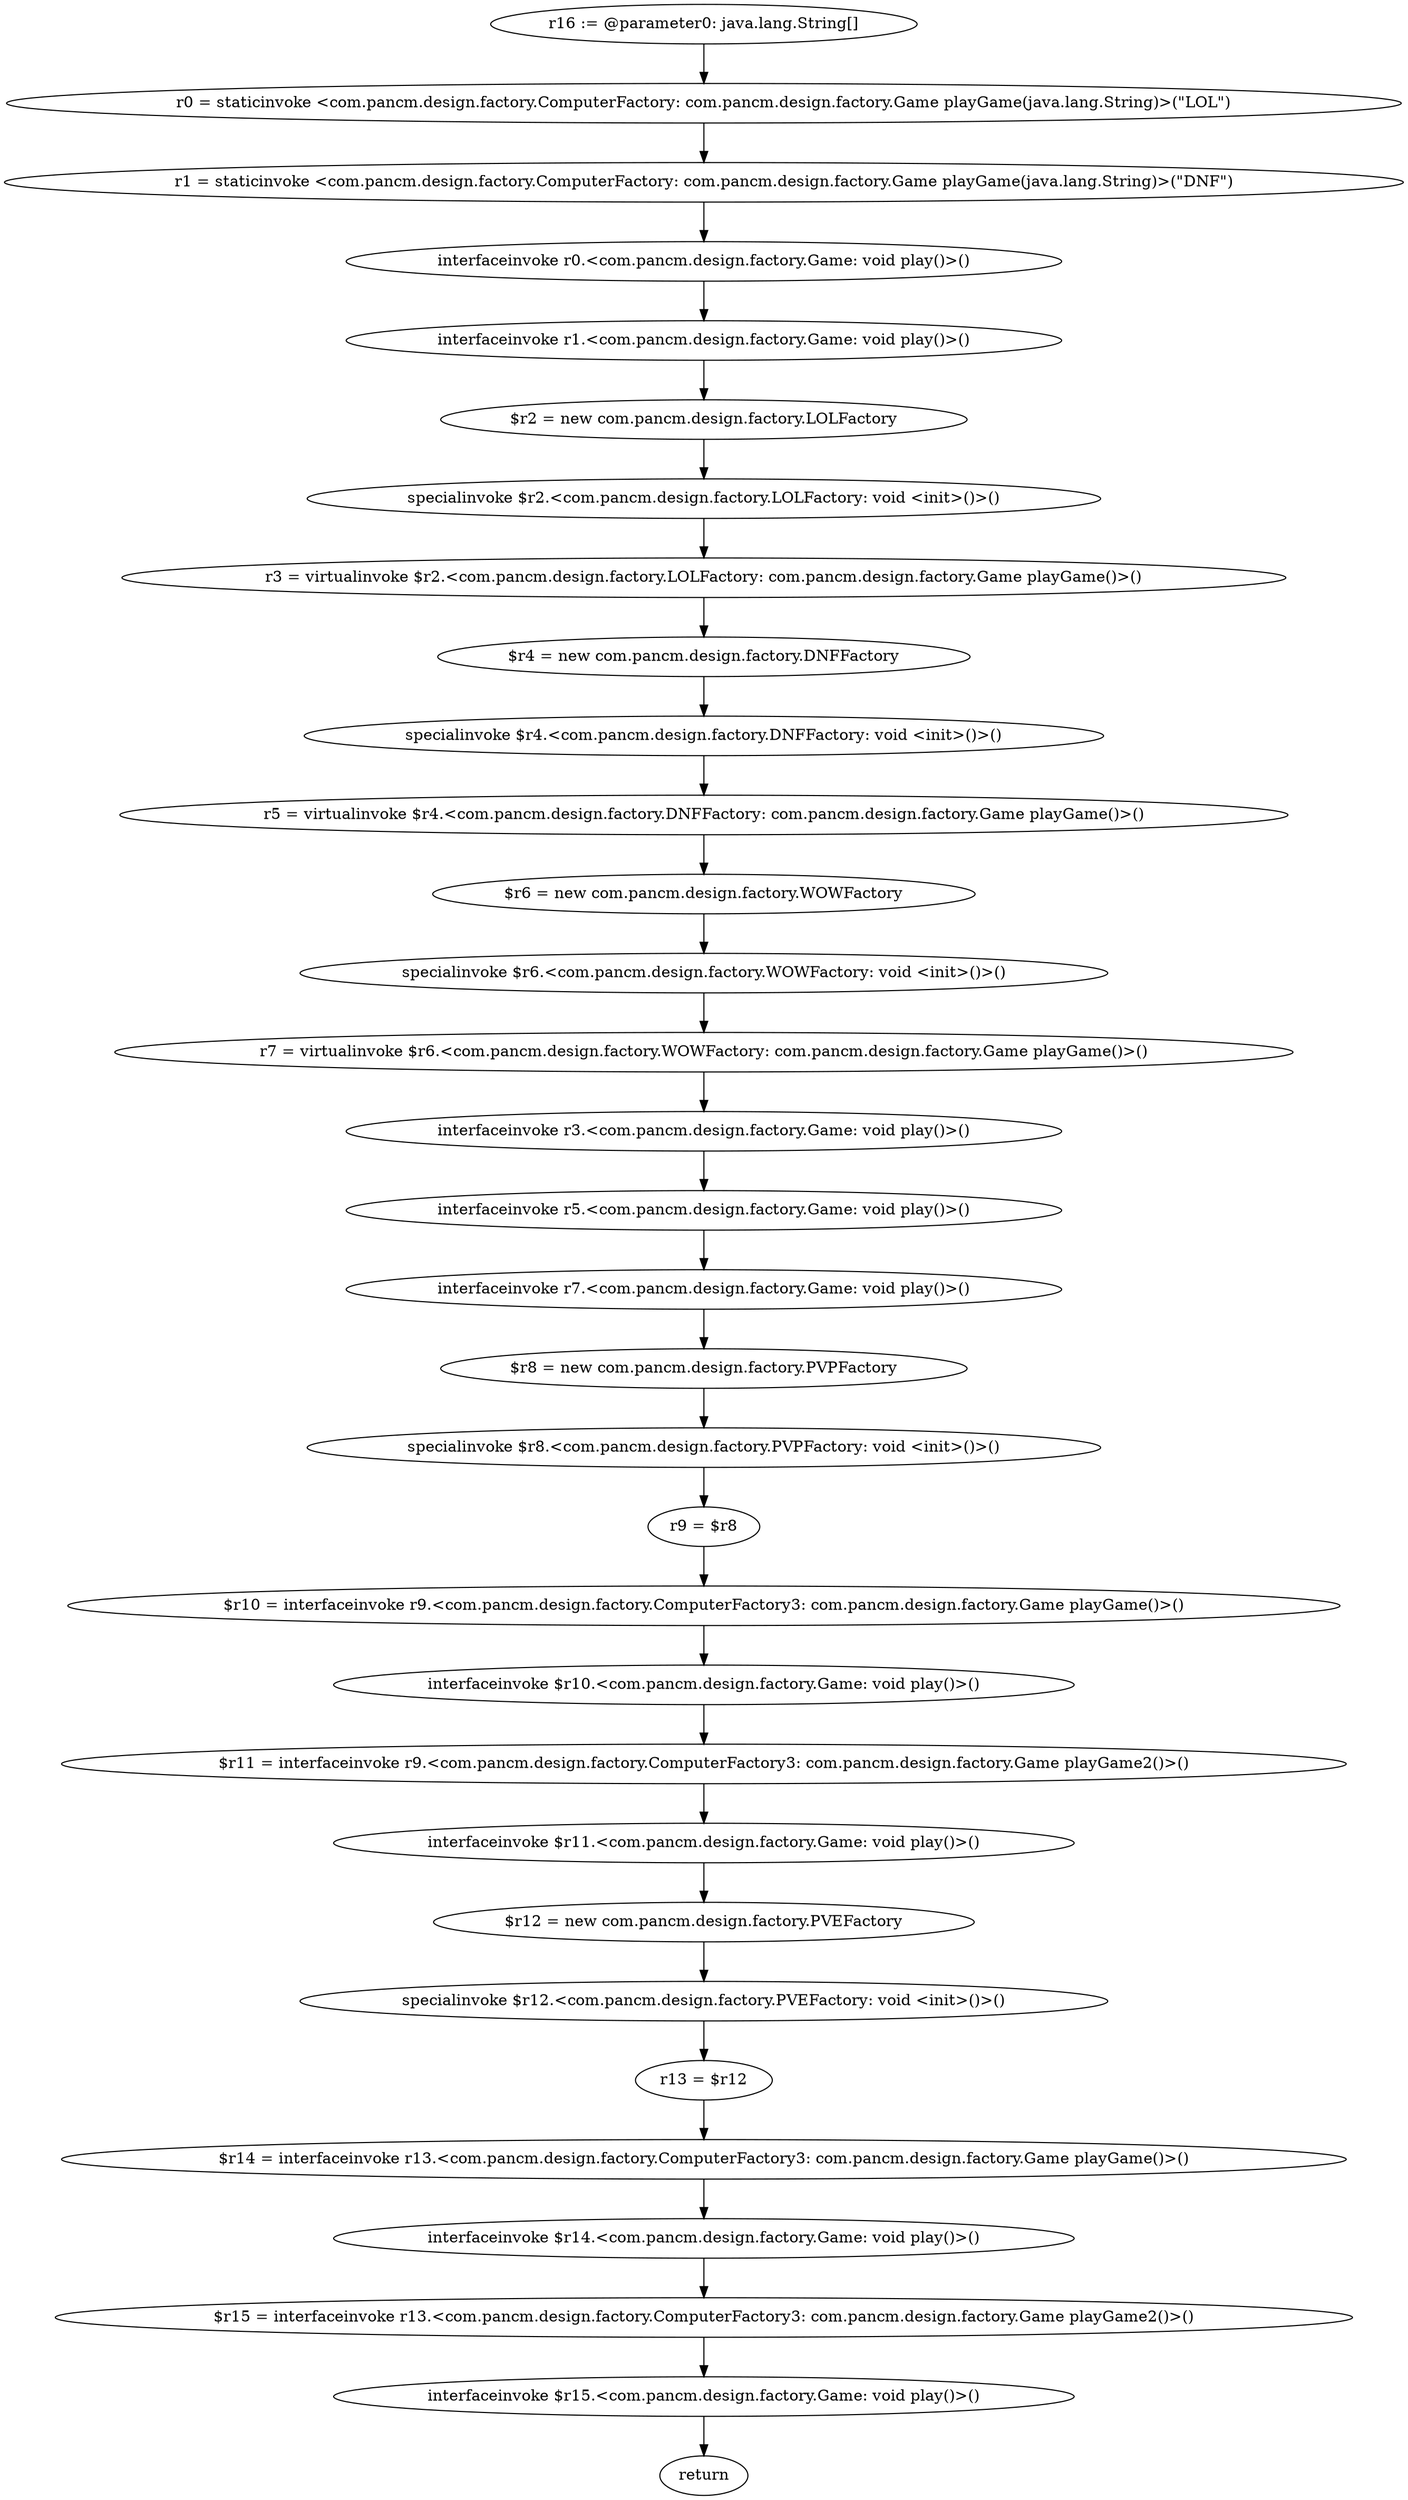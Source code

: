 digraph "unitGraph" {
    "r16 := @parameter0: java.lang.String[]"
    "r0 = staticinvoke <com.pancm.design.factory.ComputerFactory: com.pancm.design.factory.Game playGame(java.lang.String)>(\"LOL\")"
    "r1 = staticinvoke <com.pancm.design.factory.ComputerFactory: com.pancm.design.factory.Game playGame(java.lang.String)>(\"DNF\")"
    "interfaceinvoke r0.<com.pancm.design.factory.Game: void play()>()"
    "interfaceinvoke r1.<com.pancm.design.factory.Game: void play()>()"
    "$r2 = new com.pancm.design.factory.LOLFactory"
    "specialinvoke $r2.<com.pancm.design.factory.LOLFactory: void <init>()>()"
    "r3 = virtualinvoke $r2.<com.pancm.design.factory.LOLFactory: com.pancm.design.factory.Game playGame()>()"
    "$r4 = new com.pancm.design.factory.DNFFactory"
    "specialinvoke $r4.<com.pancm.design.factory.DNFFactory: void <init>()>()"
    "r5 = virtualinvoke $r4.<com.pancm.design.factory.DNFFactory: com.pancm.design.factory.Game playGame()>()"
    "$r6 = new com.pancm.design.factory.WOWFactory"
    "specialinvoke $r6.<com.pancm.design.factory.WOWFactory: void <init>()>()"
    "r7 = virtualinvoke $r6.<com.pancm.design.factory.WOWFactory: com.pancm.design.factory.Game playGame()>()"
    "interfaceinvoke r3.<com.pancm.design.factory.Game: void play()>()"
    "interfaceinvoke r5.<com.pancm.design.factory.Game: void play()>()"
    "interfaceinvoke r7.<com.pancm.design.factory.Game: void play()>()"
    "$r8 = new com.pancm.design.factory.PVPFactory"
    "specialinvoke $r8.<com.pancm.design.factory.PVPFactory: void <init>()>()"
    "r9 = $r8"
    "$r10 = interfaceinvoke r9.<com.pancm.design.factory.ComputerFactory3: com.pancm.design.factory.Game playGame()>()"
    "interfaceinvoke $r10.<com.pancm.design.factory.Game: void play()>()"
    "$r11 = interfaceinvoke r9.<com.pancm.design.factory.ComputerFactory3: com.pancm.design.factory.Game playGame2()>()"
    "interfaceinvoke $r11.<com.pancm.design.factory.Game: void play()>()"
    "$r12 = new com.pancm.design.factory.PVEFactory"
    "specialinvoke $r12.<com.pancm.design.factory.PVEFactory: void <init>()>()"
    "r13 = $r12"
    "$r14 = interfaceinvoke r13.<com.pancm.design.factory.ComputerFactory3: com.pancm.design.factory.Game playGame()>()"
    "interfaceinvoke $r14.<com.pancm.design.factory.Game: void play()>()"
    "$r15 = interfaceinvoke r13.<com.pancm.design.factory.ComputerFactory3: com.pancm.design.factory.Game playGame2()>()"
    "interfaceinvoke $r15.<com.pancm.design.factory.Game: void play()>()"
    "return"
    "r16 := @parameter0: java.lang.String[]"->"r0 = staticinvoke <com.pancm.design.factory.ComputerFactory: com.pancm.design.factory.Game playGame(java.lang.String)>(\"LOL\")";
    "r0 = staticinvoke <com.pancm.design.factory.ComputerFactory: com.pancm.design.factory.Game playGame(java.lang.String)>(\"LOL\")"->"r1 = staticinvoke <com.pancm.design.factory.ComputerFactory: com.pancm.design.factory.Game playGame(java.lang.String)>(\"DNF\")";
    "r1 = staticinvoke <com.pancm.design.factory.ComputerFactory: com.pancm.design.factory.Game playGame(java.lang.String)>(\"DNF\")"->"interfaceinvoke r0.<com.pancm.design.factory.Game: void play()>()";
    "interfaceinvoke r0.<com.pancm.design.factory.Game: void play()>()"->"interfaceinvoke r1.<com.pancm.design.factory.Game: void play()>()";
    "interfaceinvoke r1.<com.pancm.design.factory.Game: void play()>()"->"$r2 = new com.pancm.design.factory.LOLFactory";
    "$r2 = new com.pancm.design.factory.LOLFactory"->"specialinvoke $r2.<com.pancm.design.factory.LOLFactory: void <init>()>()";
    "specialinvoke $r2.<com.pancm.design.factory.LOLFactory: void <init>()>()"->"r3 = virtualinvoke $r2.<com.pancm.design.factory.LOLFactory: com.pancm.design.factory.Game playGame()>()";
    "r3 = virtualinvoke $r2.<com.pancm.design.factory.LOLFactory: com.pancm.design.factory.Game playGame()>()"->"$r4 = new com.pancm.design.factory.DNFFactory";
    "$r4 = new com.pancm.design.factory.DNFFactory"->"specialinvoke $r4.<com.pancm.design.factory.DNFFactory: void <init>()>()";
    "specialinvoke $r4.<com.pancm.design.factory.DNFFactory: void <init>()>()"->"r5 = virtualinvoke $r4.<com.pancm.design.factory.DNFFactory: com.pancm.design.factory.Game playGame()>()";
    "r5 = virtualinvoke $r4.<com.pancm.design.factory.DNFFactory: com.pancm.design.factory.Game playGame()>()"->"$r6 = new com.pancm.design.factory.WOWFactory";
    "$r6 = new com.pancm.design.factory.WOWFactory"->"specialinvoke $r6.<com.pancm.design.factory.WOWFactory: void <init>()>()";
    "specialinvoke $r6.<com.pancm.design.factory.WOWFactory: void <init>()>()"->"r7 = virtualinvoke $r6.<com.pancm.design.factory.WOWFactory: com.pancm.design.factory.Game playGame()>()";
    "r7 = virtualinvoke $r6.<com.pancm.design.factory.WOWFactory: com.pancm.design.factory.Game playGame()>()"->"interfaceinvoke r3.<com.pancm.design.factory.Game: void play()>()";
    "interfaceinvoke r3.<com.pancm.design.factory.Game: void play()>()"->"interfaceinvoke r5.<com.pancm.design.factory.Game: void play()>()";
    "interfaceinvoke r5.<com.pancm.design.factory.Game: void play()>()"->"interfaceinvoke r7.<com.pancm.design.factory.Game: void play()>()";
    "interfaceinvoke r7.<com.pancm.design.factory.Game: void play()>()"->"$r8 = new com.pancm.design.factory.PVPFactory";
    "$r8 = new com.pancm.design.factory.PVPFactory"->"specialinvoke $r8.<com.pancm.design.factory.PVPFactory: void <init>()>()";
    "specialinvoke $r8.<com.pancm.design.factory.PVPFactory: void <init>()>()"->"r9 = $r8";
    "r9 = $r8"->"$r10 = interfaceinvoke r9.<com.pancm.design.factory.ComputerFactory3: com.pancm.design.factory.Game playGame()>()";
    "$r10 = interfaceinvoke r9.<com.pancm.design.factory.ComputerFactory3: com.pancm.design.factory.Game playGame()>()"->"interfaceinvoke $r10.<com.pancm.design.factory.Game: void play()>()";
    "interfaceinvoke $r10.<com.pancm.design.factory.Game: void play()>()"->"$r11 = interfaceinvoke r9.<com.pancm.design.factory.ComputerFactory3: com.pancm.design.factory.Game playGame2()>()";
    "$r11 = interfaceinvoke r9.<com.pancm.design.factory.ComputerFactory3: com.pancm.design.factory.Game playGame2()>()"->"interfaceinvoke $r11.<com.pancm.design.factory.Game: void play()>()";
    "interfaceinvoke $r11.<com.pancm.design.factory.Game: void play()>()"->"$r12 = new com.pancm.design.factory.PVEFactory";
    "$r12 = new com.pancm.design.factory.PVEFactory"->"specialinvoke $r12.<com.pancm.design.factory.PVEFactory: void <init>()>()";
    "specialinvoke $r12.<com.pancm.design.factory.PVEFactory: void <init>()>()"->"r13 = $r12";
    "r13 = $r12"->"$r14 = interfaceinvoke r13.<com.pancm.design.factory.ComputerFactory3: com.pancm.design.factory.Game playGame()>()";
    "$r14 = interfaceinvoke r13.<com.pancm.design.factory.ComputerFactory3: com.pancm.design.factory.Game playGame()>()"->"interfaceinvoke $r14.<com.pancm.design.factory.Game: void play()>()";
    "interfaceinvoke $r14.<com.pancm.design.factory.Game: void play()>()"->"$r15 = interfaceinvoke r13.<com.pancm.design.factory.ComputerFactory3: com.pancm.design.factory.Game playGame2()>()";
    "$r15 = interfaceinvoke r13.<com.pancm.design.factory.ComputerFactory3: com.pancm.design.factory.Game playGame2()>()"->"interfaceinvoke $r15.<com.pancm.design.factory.Game: void play()>()";
    "interfaceinvoke $r15.<com.pancm.design.factory.Game: void play()>()"->"return";
}
